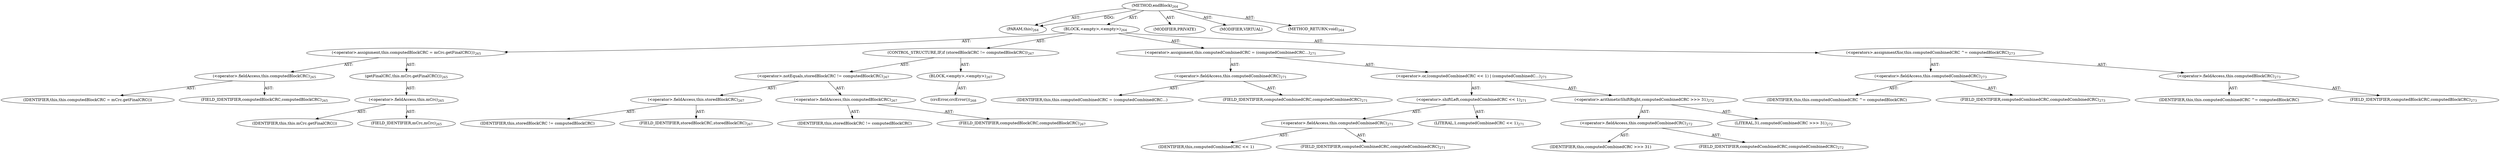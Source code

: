 digraph "endBlock" {  
"111669149705" [label = <(METHOD,endBlock)<SUB>264</SUB>> ]
"115964117013" [label = <(PARAM,this)<SUB>264</SUB>> ]
"25769803799" [label = <(BLOCK,&lt;empty&gt;,&lt;empty&gt;)<SUB>264</SUB>> ]
"30064771236" [label = <(&lt;operator&gt;.assignment,this.computedBlockCRC = mCrc.getFinalCRC())<SUB>265</SUB>> ]
"30064771237" [label = <(&lt;operator&gt;.fieldAccess,this.computedBlockCRC)<SUB>265</SUB>> ]
"68719476882" [label = <(IDENTIFIER,this,this.computedBlockCRC = mCrc.getFinalCRC())> ]
"55834574895" [label = <(FIELD_IDENTIFIER,computedBlockCRC,computedBlockCRC)<SUB>265</SUB>> ]
"30064771238" [label = <(getFinalCRC,this.mCrc.getFinalCRC())<SUB>265</SUB>> ]
"30064771239" [label = <(&lt;operator&gt;.fieldAccess,this.mCrc)<SUB>265</SUB>> ]
"68719476883" [label = <(IDENTIFIER,this,this.mCrc.getFinalCRC())> ]
"55834574896" [label = <(FIELD_IDENTIFIER,mCrc,mCrc)<SUB>265</SUB>> ]
"47244640274" [label = <(CONTROL_STRUCTURE,IF,if (storedBlockCRC != computedBlockCRC))<SUB>267</SUB>> ]
"30064771240" [label = <(&lt;operator&gt;.notEquals,storedBlockCRC != computedBlockCRC)<SUB>267</SUB>> ]
"30064771241" [label = <(&lt;operator&gt;.fieldAccess,this.storedBlockCRC)<SUB>267</SUB>> ]
"68719476884" [label = <(IDENTIFIER,this,storedBlockCRC != computedBlockCRC)> ]
"55834574897" [label = <(FIELD_IDENTIFIER,storedBlockCRC,storedBlockCRC)<SUB>267</SUB>> ]
"30064771242" [label = <(&lt;operator&gt;.fieldAccess,this.computedBlockCRC)<SUB>267</SUB>> ]
"68719476885" [label = <(IDENTIFIER,this,storedBlockCRC != computedBlockCRC)> ]
"55834574898" [label = <(FIELD_IDENTIFIER,computedBlockCRC,computedBlockCRC)<SUB>267</SUB>> ]
"25769803800" [label = <(BLOCK,&lt;empty&gt;,&lt;empty&gt;)<SUB>267</SUB>> ]
"30064771243" [label = <(crcError,crcError())<SUB>268</SUB>> ]
"30064771244" [label = <(&lt;operator&gt;.assignment,this.computedCombinedCRC = (computedCombinedCRC...)<SUB>271</SUB>> ]
"30064771245" [label = <(&lt;operator&gt;.fieldAccess,this.computedCombinedCRC)<SUB>271</SUB>> ]
"68719476886" [label = <(IDENTIFIER,this,this.computedCombinedCRC = (computedCombinedCRC...)> ]
"55834574899" [label = <(FIELD_IDENTIFIER,computedCombinedCRC,computedCombinedCRC)<SUB>271</SUB>> ]
"30064771246" [label = <(&lt;operator&gt;.or,(computedCombinedCRC &lt;&lt; 1) | (computedCombinedC...)<SUB>271</SUB>> ]
"30064771247" [label = <(&lt;operator&gt;.shiftLeft,computedCombinedCRC &lt;&lt; 1)<SUB>271</SUB>> ]
"30064771248" [label = <(&lt;operator&gt;.fieldAccess,this.computedCombinedCRC)<SUB>271</SUB>> ]
"68719476887" [label = <(IDENTIFIER,this,computedCombinedCRC &lt;&lt; 1)> ]
"55834574900" [label = <(FIELD_IDENTIFIER,computedCombinedCRC,computedCombinedCRC)<SUB>271</SUB>> ]
"90194313254" [label = <(LITERAL,1,computedCombinedCRC &lt;&lt; 1)<SUB>271</SUB>> ]
"30064771249" [label = <(&lt;operator&gt;.arithmeticShiftRight,computedCombinedCRC &gt;&gt;&gt; 31)<SUB>272</SUB>> ]
"30064771250" [label = <(&lt;operator&gt;.fieldAccess,this.computedCombinedCRC)<SUB>272</SUB>> ]
"68719476888" [label = <(IDENTIFIER,this,computedCombinedCRC &gt;&gt;&gt; 31)> ]
"55834574901" [label = <(FIELD_IDENTIFIER,computedCombinedCRC,computedCombinedCRC)<SUB>272</SUB>> ]
"90194313255" [label = <(LITERAL,31,computedCombinedCRC &gt;&gt;&gt; 31)<SUB>272</SUB>> ]
"30064771251" [label = <(&lt;operators&gt;.assignmentXor,this.computedCombinedCRC ^= computedBlockCRC)<SUB>273</SUB>> ]
"30064771252" [label = <(&lt;operator&gt;.fieldAccess,this.computedCombinedCRC)<SUB>273</SUB>> ]
"68719476889" [label = <(IDENTIFIER,this,this.computedCombinedCRC ^= computedBlockCRC)> ]
"55834574902" [label = <(FIELD_IDENTIFIER,computedCombinedCRC,computedCombinedCRC)<SUB>273</SUB>> ]
"30064771253" [label = <(&lt;operator&gt;.fieldAccess,this.computedBlockCRC)<SUB>273</SUB>> ]
"68719476890" [label = <(IDENTIFIER,this,this.computedCombinedCRC ^= computedBlockCRC)> ]
"55834574903" [label = <(FIELD_IDENTIFIER,computedBlockCRC,computedBlockCRC)<SUB>273</SUB>> ]
"133143986236" [label = <(MODIFIER,PRIVATE)> ]
"133143986237" [label = <(MODIFIER,VIRTUAL)> ]
"128849018889" [label = <(METHOD_RETURN,void)<SUB>264</SUB>> ]
  "111669149705" -> "115964117013"  [ label = "AST: "] 
  "111669149705" -> "25769803799"  [ label = "AST: "] 
  "111669149705" -> "133143986236"  [ label = "AST: "] 
  "111669149705" -> "133143986237"  [ label = "AST: "] 
  "111669149705" -> "128849018889"  [ label = "AST: "] 
  "25769803799" -> "30064771236"  [ label = "AST: "] 
  "25769803799" -> "47244640274"  [ label = "AST: "] 
  "25769803799" -> "30064771244"  [ label = "AST: "] 
  "25769803799" -> "30064771251"  [ label = "AST: "] 
  "30064771236" -> "30064771237"  [ label = "AST: "] 
  "30064771236" -> "30064771238"  [ label = "AST: "] 
  "30064771237" -> "68719476882"  [ label = "AST: "] 
  "30064771237" -> "55834574895"  [ label = "AST: "] 
  "30064771238" -> "30064771239"  [ label = "AST: "] 
  "30064771239" -> "68719476883"  [ label = "AST: "] 
  "30064771239" -> "55834574896"  [ label = "AST: "] 
  "47244640274" -> "30064771240"  [ label = "AST: "] 
  "47244640274" -> "25769803800"  [ label = "AST: "] 
  "30064771240" -> "30064771241"  [ label = "AST: "] 
  "30064771240" -> "30064771242"  [ label = "AST: "] 
  "30064771241" -> "68719476884"  [ label = "AST: "] 
  "30064771241" -> "55834574897"  [ label = "AST: "] 
  "30064771242" -> "68719476885"  [ label = "AST: "] 
  "30064771242" -> "55834574898"  [ label = "AST: "] 
  "25769803800" -> "30064771243"  [ label = "AST: "] 
  "30064771244" -> "30064771245"  [ label = "AST: "] 
  "30064771244" -> "30064771246"  [ label = "AST: "] 
  "30064771245" -> "68719476886"  [ label = "AST: "] 
  "30064771245" -> "55834574899"  [ label = "AST: "] 
  "30064771246" -> "30064771247"  [ label = "AST: "] 
  "30064771246" -> "30064771249"  [ label = "AST: "] 
  "30064771247" -> "30064771248"  [ label = "AST: "] 
  "30064771247" -> "90194313254"  [ label = "AST: "] 
  "30064771248" -> "68719476887"  [ label = "AST: "] 
  "30064771248" -> "55834574900"  [ label = "AST: "] 
  "30064771249" -> "30064771250"  [ label = "AST: "] 
  "30064771249" -> "90194313255"  [ label = "AST: "] 
  "30064771250" -> "68719476888"  [ label = "AST: "] 
  "30064771250" -> "55834574901"  [ label = "AST: "] 
  "30064771251" -> "30064771252"  [ label = "AST: "] 
  "30064771251" -> "30064771253"  [ label = "AST: "] 
  "30064771252" -> "68719476889"  [ label = "AST: "] 
  "30064771252" -> "55834574902"  [ label = "AST: "] 
  "30064771253" -> "68719476890"  [ label = "AST: "] 
  "30064771253" -> "55834574903"  [ label = "AST: "] 
  "111669149705" -> "115964117013"  [ label = "DDG: "] 
}
